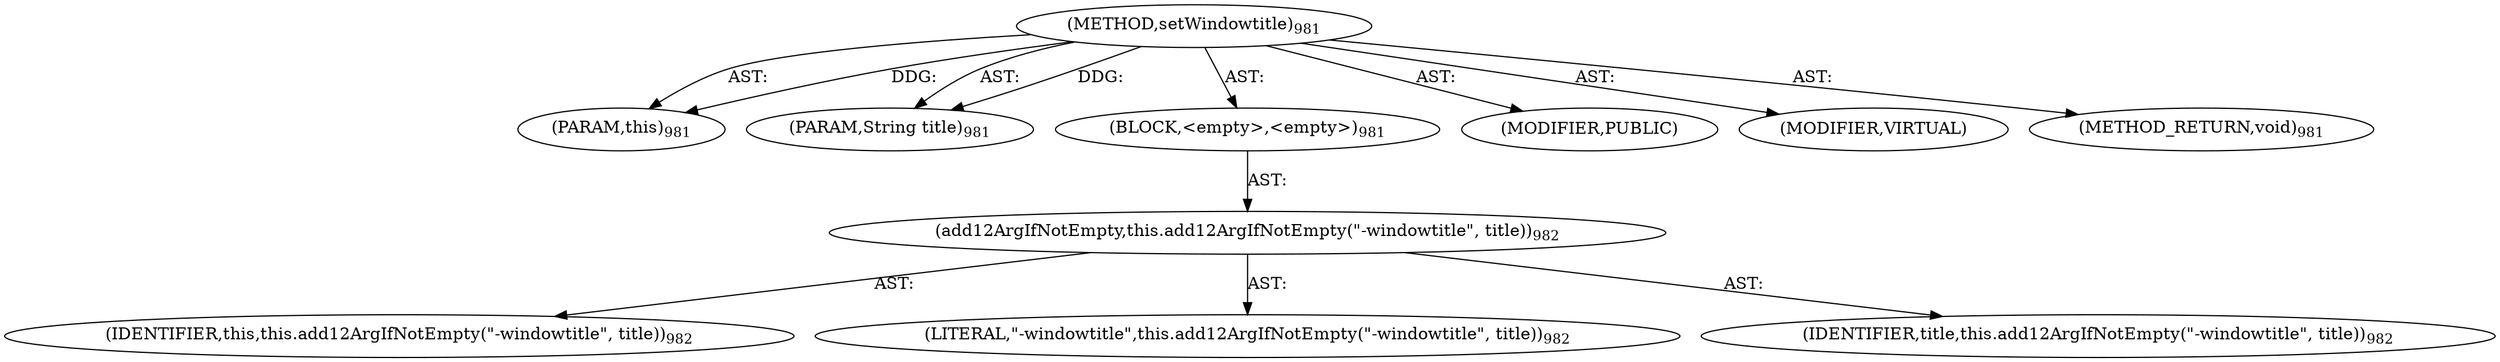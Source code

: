 digraph "setWindowtitle" {  
"111669149769" [label = <(METHOD,setWindowtitle)<SUB>981</SUB>> ]
"115964117029" [label = <(PARAM,this)<SUB>981</SUB>> ]
"115964117161" [label = <(PARAM,String title)<SUB>981</SUB>> ]
"25769803884" [label = <(BLOCK,&lt;empty&gt;,&lt;empty&gt;)<SUB>981</SUB>> ]
"30064771396" [label = <(add12ArgIfNotEmpty,this.add12ArgIfNotEmpty(&quot;-windowtitle&quot;, title))<SUB>982</SUB>> ]
"68719476777" [label = <(IDENTIFIER,this,this.add12ArgIfNotEmpty(&quot;-windowtitle&quot;, title))<SUB>982</SUB>> ]
"90194313260" [label = <(LITERAL,&quot;-windowtitle&quot;,this.add12ArgIfNotEmpty(&quot;-windowtitle&quot;, title))<SUB>982</SUB>> ]
"68719477043" [label = <(IDENTIFIER,title,this.add12ArgIfNotEmpty(&quot;-windowtitle&quot;, title))<SUB>982</SUB>> ]
"133143986371" [label = <(MODIFIER,PUBLIC)> ]
"133143986372" [label = <(MODIFIER,VIRTUAL)> ]
"128849018953" [label = <(METHOD_RETURN,void)<SUB>981</SUB>> ]
  "111669149769" -> "115964117029"  [ label = "AST: "] 
  "111669149769" -> "115964117161"  [ label = "AST: "] 
  "111669149769" -> "25769803884"  [ label = "AST: "] 
  "111669149769" -> "133143986371"  [ label = "AST: "] 
  "111669149769" -> "133143986372"  [ label = "AST: "] 
  "111669149769" -> "128849018953"  [ label = "AST: "] 
  "25769803884" -> "30064771396"  [ label = "AST: "] 
  "30064771396" -> "68719476777"  [ label = "AST: "] 
  "30064771396" -> "90194313260"  [ label = "AST: "] 
  "30064771396" -> "68719477043"  [ label = "AST: "] 
  "111669149769" -> "115964117029"  [ label = "DDG: "] 
  "111669149769" -> "115964117161"  [ label = "DDG: "] 
}
